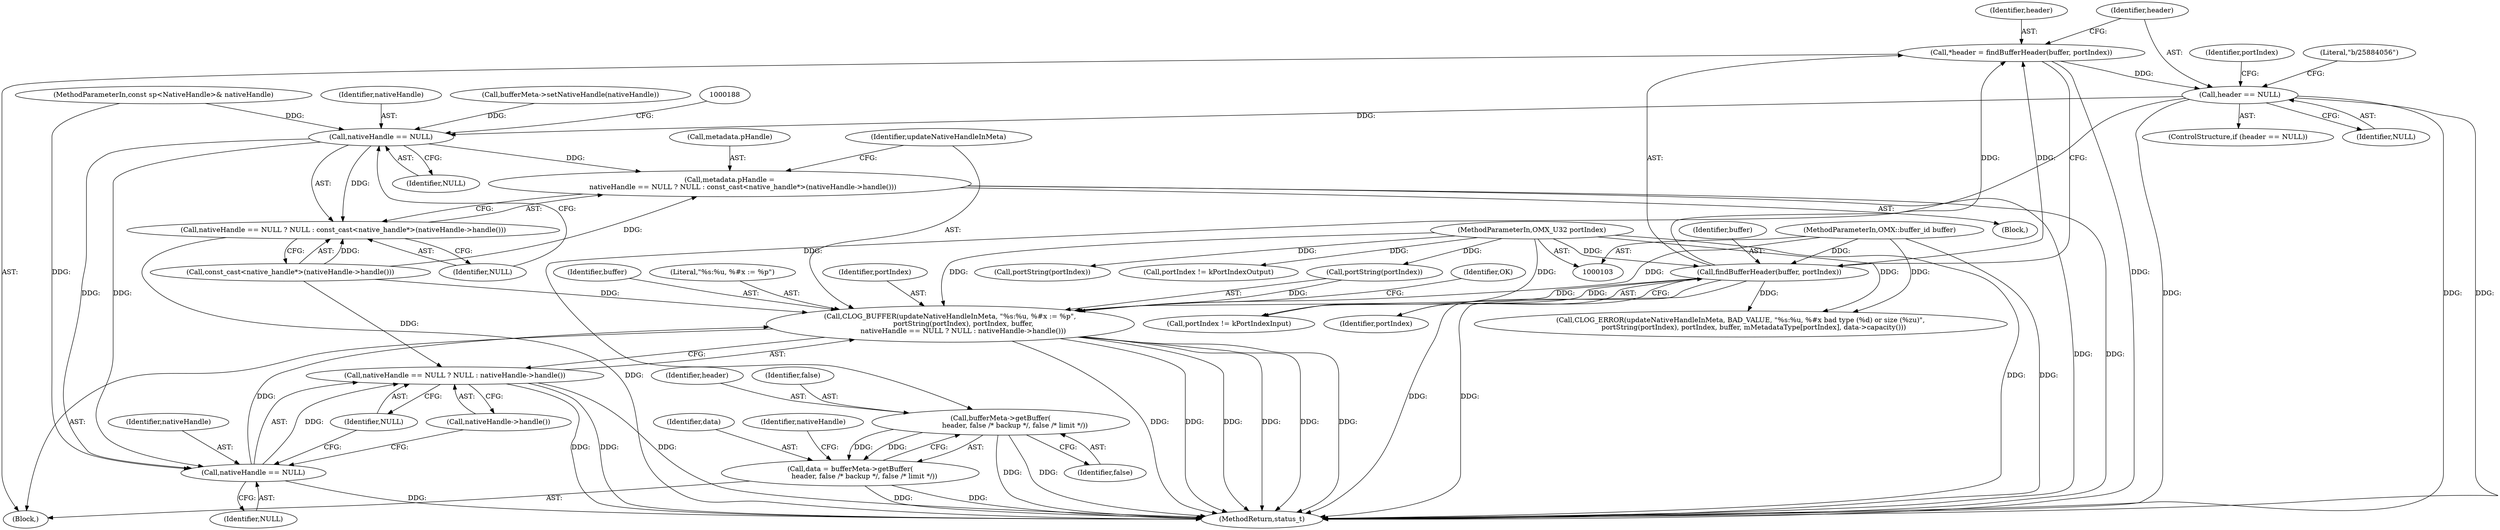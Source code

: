 digraph "0_Android_2c75e1c3b98e4e94f50c63e2b7694be5f948477c_0@pointer" {
"1000110" [label="(Call,*header = findBufferHeader(buffer, portIndex))"];
"1000112" [label="(Call,findBufferHeader(buffer, portIndex))"];
"1000106" [label="(MethodParameterIn,OMX::buffer_id buffer)"];
"1000104" [label="(MethodParameterIn,OMX_U32 portIndex)"];
"1000116" [label="(Call,header == NULL)"];
"1000146" [label="(Call,bufferMeta->getBuffer(\n             header, false /* backup */, false /* limit */))"];
"1000144" [label="(Call,data = bufferMeta->getBuffer(\n             header, false /* backup */, false /* limit */))"];
"1000183" [label="(Call,nativeHandle == NULL)"];
"1000178" [label="(Call,metadata.pHandle =\n            nativeHandle == NULL ? NULL : const_cast<native_handle*>(nativeHandle->handle()))"];
"1000182" [label="(Call,nativeHandle == NULL ? NULL : const_cast<native_handle*>(nativeHandle->handle()))"];
"1000214" [label="(Call,nativeHandle == NULL)"];
"1000206" [label="(Call,CLOG_BUFFER(updateNativeHandleInMeta, \"%s:%u, %#x := %p\",\n            portString(portIndex), portIndex, buffer,\n            nativeHandle == NULL ? NULL : nativeHandle->handle()))"];
"1000213" [label="(Call,nativeHandle == NULL ? NULL : nativeHandle->handle())"];
"1000116" [label="(Call,header == NULL)"];
"1000206" [label="(Call,CLOG_BUFFER(updateNativeHandleInMeta, \"%s:%u, %#x := %p\",\n            portString(portIndex), portIndex, buffer,\n            nativeHandle == NULL ? NULL : nativeHandle->handle()))"];
"1000184" [label="(Identifier,nativeHandle)"];
"1000111" [label="(Identifier,header)"];
"1000117" [label="(Identifier,header)"];
"1000220" [label="(Identifier,OK)"];
"1000106" [label="(MethodParameterIn,OMX::buffer_id buffer)"];
"1000145" [label="(Identifier,data)"];
"1000182" [label="(Call,nativeHandle == NULL ? NULL : const_cast<native_handle*>(nativeHandle->handle()))"];
"1000179" [label="(Call,metadata.pHandle)"];
"1000163" [label="(Block,)"];
"1000221" [label="(MethodReturn,status_t)"];
"1000151" [label="(Identifier,nativeHandle)"];
"1000114" [label="(Identifier,portIndex)"];
"1000215" [label="(Identifier,nativeHandle)"];
"1000110" [label="(Call,*header = findBufferHeader(buffer, portIndex))"];
"1000115" [label="(ControlStructure,if (header == NULL))"];
"1000144" [label="(Call,data = bufferMeta->getBuffer(\n             header, false /* backup */, false /* limit */))"];
"1000196" [label="(Call,portString(portIndex))"];
"1000127" [label="(Identifier,portIndex)"];
"1000212" [label="(Identifier,buffer)"];
"1000213" [label="(Call,nativeHandle == NULL ? NULL : nativeHandle->handle())"];
"1000113" [label="(Identifier,buffer)"];
"1000118" [label="(Identifier,NULL)"];
"1000178" [label="(Call,metadata.pHandle =\n            nativeHandle == NULL ? NULL : const_cast<native_handle*>(nativeHandle->handle()))"];
"1000207" [label="(Identifier,updateNativeHandleInMeta)"];
"1000129" [label="(Call,portIndex != kPortIndexOutput)"];
"1000186" [label="(Identifier,NULL)"];
"1000147" [label="(Identifier,header)"];
"1000208" [label="(Literal,\"%s:%u, %#x := %p\")"];
"1000187" [label="(Call,const_cast<native_handle*>(nativeHandle->handle()))"];
"1000150" [label="(Call,bufferMeta->setNativeHandle(nativeHandle))"];
"1000211" [label="(Identifier,portIndex)"];
"1000112" [label="(Call,findBufferHeader(buffer, portIndex))"];
"1000216" [label="(Identifier,NULL)"];
"1000149" [label="(Identifier,false)"];
"1000192" [label="(Call,CLOG_ERROR(updateNativeHandleInMeta, BAD_VALUE, \"%s:%u, %#x bad type (%d) or size (%zu)\",\n            portString(portIndex), portIndex, buffer, mMetadataType[portIndex], data->capacity()))"];
"1000183" [label="(Call,nativeHandle == NULL)"];
"1000217" [label="(Identifier,NULL)"];
"1000218" [label="(Call,nativeHandle->handle())"];
"1000107" [label="(Block,)"];
"1000185" [label="(Identifier,NULL)"];
"1000214" [label="(Call,nativeHandle == NULL)"];
"1000209" [label="(Call,portString(portIndex))"];
"1000148" [label="(Identifier,false)"];
"1000126" [label="(Call,portIndex != kPortIndexInput)"];
"1000104" [label="(MethodParameterIn,OMX_U32 portIndex)"];
"1000146" [label="(Call,bufferMeta->getBuffer(\n             header, false /* backup */, false /* limit */))"];
"1000105" [label="(MethodParameterIn,const sp<NativeHandle>& nativeHandle)"];
"1000121" [label="(Literal,\"b/25884056\")"];
"1000110" -> "1000107"  [label="AST: "];
"1000110" -> "1000112"  [label="CFG: "];
"1000111" -> "1000110"  [label="AST: "];
"1000112" -> "1000110"  [label="AST: "];
"1000117" -> "1000110"  [label="CFG: "];
"1000110" -> "1000221"  [label="DDG: "];
"1000112" -> "1000110"  [label="DDG: "];
"1000112" -> "1000110"  [label="DDG: "];
"1000110" -> "1000116"  [label="DDG: "];
"1000112" -> "1000114"  [label="CFG: "];
"1000113" -> "1000112"  [label="AST: "];
"1000114" -> "1000112"  [label="AST: "];
"1000112" -> "1000221"  [label="DDG: "];
"1000112" -> "1000221"  [label="DDG: "];
"1000106" -> "1000112"  [label="DDG: "];
"1000104" -> "1000112"  [label="DDG: "];
"1000112" -> "1000126"  [label="DDG: "];
"1000112" -> "1000192"  [label="DDG: "];
"1000112" -> "1000206"  [label="DDG: "];
"1000106" -> "1000103"  [label="AST: "];
"1000106" -> "1000221"  [label="DDG: "];
"1000106" -> "1000192"  [label="DDG: "];
"1000106" -> "1000206"  [label="DDG: "];
"1000104" -> "1000103"  [label="AST: "];
"1000104" -> "1000221"  [label="DDG: "];
"1000104" -> "1000126"  [label="DDG: "];
"1000104" -> "1000129"  [label="DDG: "];
"1000104" -> "1000196"  [label="DDG: "];
"1000104" -> "1000192"  [label="DDG: "];
"1000104" -> "1000209"  [label="DDG: "];
"1000104" -> "1000206"  [label="DDG: "];
"1000116" -> "1000115"  [label="AST: "];
"1000116" -> "1000118"  [label="CFG: "];
"1000117" -> "1000116"  [label="AST: "];
"1000118" -> "1000116"  [label="AST: "];
"1000121" -> "1000116"  [label="CFG: "];
"1000127" -> "1000116"  [label="CFG: "];
"1000116" -> "1000221"  [label="DDG: "];
"1000116" -> "1000221"  [label="DDG: "];
"1000116" -> "1000221"  [label="DDG: "];
"1000116" -> "1000146"  [label="DDG: "];
"1000116" -> "1000183"  [label="DDG: "];
"1000146" -> "1000144"  [label="AST: "];
"1000146" -> "1000149"  [label="CFG: "];
"1000147" -> "1000146"  [label="AST: "];
"1000148" -> "1000146"  [label="AST: "];
"1000149" -> "1000146"  [label="AST: "];
"1000144" -> "1000146"  [label="CFG: "];
"1000146" -> "1000221"  [label="DDG: "];
"1000146" -> "1000221"  [label="DDG: "];
"1000146" -> "1000144"  [label="DDG: "];
"1000146" -> "1000144"  [label="DDG: "];
"1000144" -> "1000107"  [label="AST: "];
"1000145" -> "1000144"  [label="AST: "];
"1000151" -> "1000144"  [label="CFG: "];
"1000144" -> "1000221"  [label="DDG: "];
"1000144" -> "1000221"  [label="DDG: "];
"1000183" -> "1000182"  [label="AST: "];
"1000183" -> "1000185"  [label="CFG: "];
"1000184" -> "1000183"  [label="AST: "];
"1000185" -> "1000183"  [label="AST: "];
"1000186" -> "1000183"  [label="CFG: "];
"1000188" -> "1000183"  [label="CFG: "];
"1000183" -> "1000178"  [label="DDG: "];
"1000150" -> "1000183"  [label="DDG: "];
"1000105" -> "1000183"  [label="DDG: "];
"1000183" -> "1000182"  [label="DDG: "];
"1000183" -> "1000214"  [label="DDG: "];
"1000183" -> "1000214"  [label="DDG: "];
"1000178" -> "1000163"  [label="AST: "];
"1000178" -> "1000182"  [label="CFG: "];
"1000179" -> "1000178"  [label="AST: "];
"1000182" -> "1000178"  [label="AST: "];
"1000207" -> "1000178"  [label="CFG: "];
"1000178" -> "1000221"  [label="DDG: "];
"1000178" -> "1000221"  [label="DDG: "];
"1000187" -> "1000178"  [label="DDG: "];
"1000182" -> "1000186"  [label="CFG: "];
"1000182" -> "1000187"  [label="CFG: "];
"1000186" -> "1000182"  [label="AST: "];
"1000187" -> "1000182"  [label="AST: "];
"1000182" -> "1000221"  [label="DDG: "];
"1000187" -> "1000182"  [label="DDG: "];
"1000214" -> "1000213"  [label="AST: "];
"1000214" -> "1000216"  [label="CFG: "];
"1000215" -> "1000214"  [label="AST: "];
"1000216" -> "1000214"  [label="AST: "];
"1000217" -> "1000214"  [label="CFG: "];
"1000218" -> "1000214"  [label="CFG: "];
"1000214" -> "1000221"  [label="DDG: "];
"1000214" -> "1000206"  [label="DDG: "];
"1000105" -> "1000214"  [label="DDG: "];
"1000214" -> "1000213"  [label="DDG: "];
"1000206" -> "1000107"  [label="AST: "];
"1000206" -> "1000213"  [label="CFG: "];
"1000207" -> "1000206"  [label="AST: "];
"1000208" -> "1000206"  [label="AST: "];
"1000209" -> "1000206"  [label="AST: "];
"1000211" -> "1000206"  [label="AST: "];
"1000212" -> "1000206"  [label="AST: "];
"1000213" -> "1000206"  [label="AST: "];
"1000220" -> "1000206"  [label="CFG: "];
"1000206" -> "1000221"  [label="DDG: "];
"1000206" -> "1000221"  [label="DDG: "];
"1000206" -> "1000221"  [label="DDG: "];
"1000206" -> "1000221"  [label="DDG: "];
"1000206" -> "1000221"  [label="DDG: "];
"1000206" -> "1000221"  [label="DDG: "];
"1000209" -> "1000206"  [label="DDG: "];
"1000187" -> "1000206"  [label="DDG: "];
"1000213" -> "1000217"  [label="CFG: "];
"1000213" -> "1000218"  [label="CFG: "];
"1000217" -> "1000213"  [label="AST: "];
"1000218" -> "1000213"  [label="AST: "];
"1000213" -> "1000221"  [label="DDG: "];
"1000213" -> "1000221"  [label="DDG: "];
"1000213" -> "1000221"  [label="DDG: "];
"1000187" -> "1000213"  [label="DDG: "];
}

